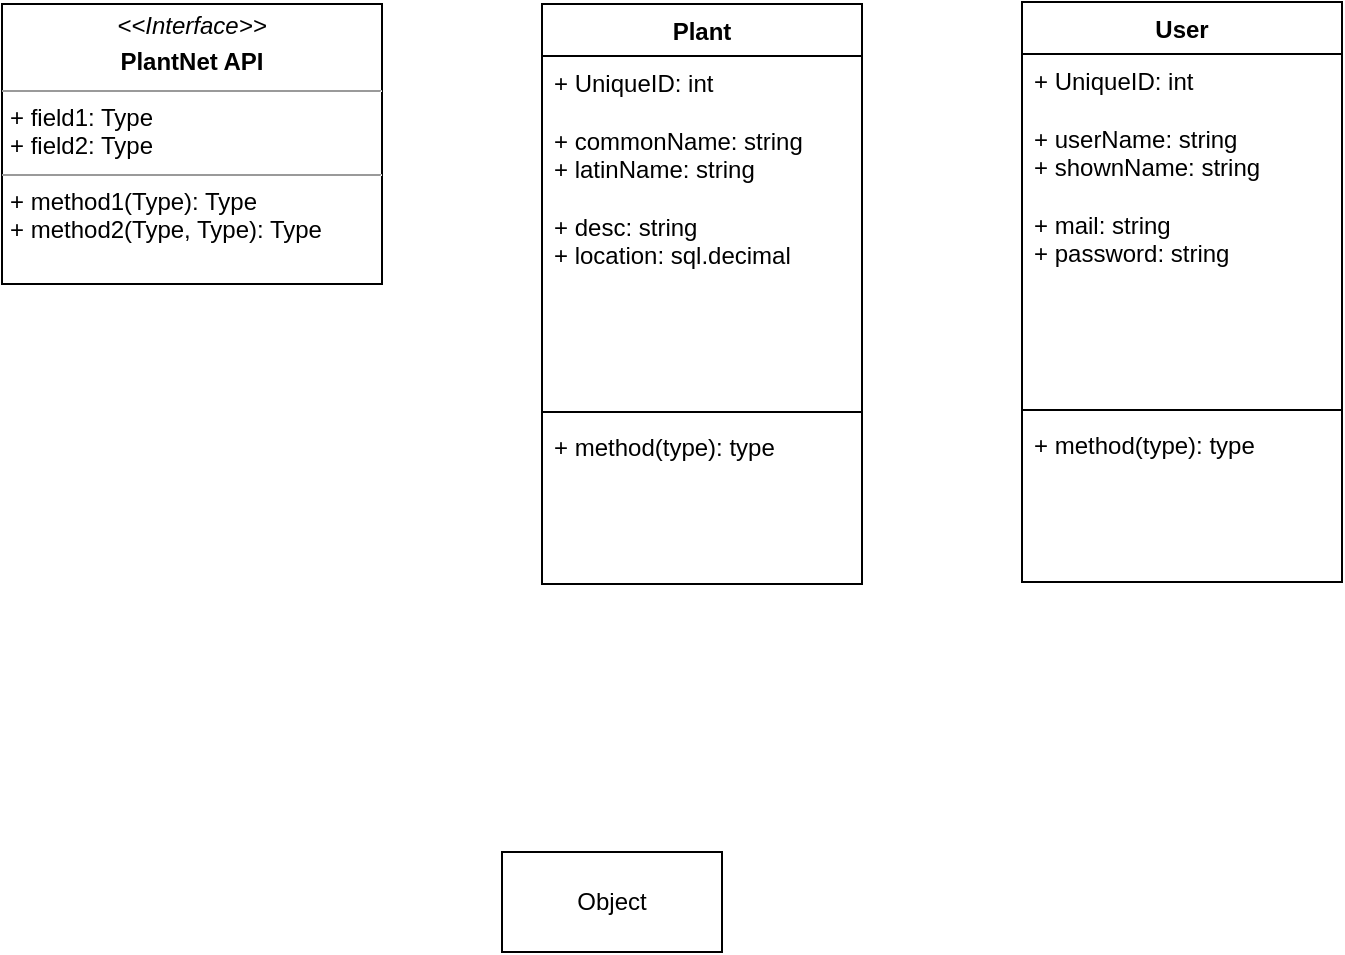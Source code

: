 <mxfile version="26.2.3">
  <diagram name="Page-1" id="6133507b-19e7-1e82-6fc7-422aa6c4b21f">
    <mxGraphModel dx="1508" dy="832" grid="1" gridSize="10" guides="1" tooltips="1" connect="1" arrows="1" fold="1" page="1" pageScale="1" pageWidth="1100" pageHeight="850" background="none" math="0" shadow="0">
      <root>
        <mxCell id="0" />
        <mxCell id="1" parent="0" />
        <mxCell id="b94bc138ca980ef-1" value="&lt;p style=&quot;margin:0px;margin-top:4px;text-align:center;&quot;&gt;&lt;i&gt;&amp;lt;&amp;lt;Interface&amp;gt;&amp;gt;&lt;/i&gt;&lt;/p&gt;&lt;p style=&quot;margin:0px;margin-top:4px;text-align:center;&quot;&gt;&lt;b&gt;PlantNet API&lt;/b&gt;&lt;br&gt;&lt;/p&gt;&lt;hr size=&quot;1&quot;&gt;&lt;p style=&quot;margin:0px;margin-left:4px;&quot;&gt;+ field1: Type&lt;br&gt;+ field2: Type&lt;/p&gt;&lt;hr size=&quot;1&quot;&gt;&lt;p style=&quot;margin:0px;margin-left:4px;&quot;&gt;+ method1(Type): Type&lt;br&gt;+ method2(Type, Type): Type&lt;/p&gt;" style="verticalAlign=top;align=left;overflow=fill;fontSize=12;fontFamily=Helvetica;html=1;rounded=0;shadow=0;comic=0;labelBackgroundColor=none;strokeWidth=1" parent="1" vertex="1">
          <mxGeometry x="150" y="136" width="190" height="140" as="geometry" />
        </mxCell>
        <mxCell id="fgqBVHSuxKt5ZDnQYW_P-5" value="Plant" style="swimlane;fontStyle=1;align=center;verticalAlign=top;childLayout=stackLayout;horizontal=1;startSize=26;horizontalStack=0;resizeParent=1;resizeParentMax=0;resizeLast=0;collapsible=1;marginBottom=0;whiteSpace=wrap;html=1;" vertex="1" parent="1">
          <mxGeometry x="420" y="136" width="160" height="290" as="geometry" />
        </mxCell>
        <mxCell id="fgqBVHSuxKt5ZDnQYW_P-6" value="&lt;div&gt;+ UniqueID: int&lt;/div&gt;&lt;div&gt;&lt;br&gt;&lt;/div&gt;&lt;div&gt;+ commonName: string&lt;/div&gt;&lt;div&gt;+ latinName: string&lt;/div&gt;&lt;div&gt;&lt;br&gt;&lt;/div&gt;&lt;div&gt;+ desc: string&lt;/div&gt;&lt;div&gt;+ location: sql.decimal&lt;br&gt;&lt;/div&gt;" style="text;strokeColor=none;fillColor=none;align=left;verticalAlign=top;spacingLeft=4;spacingRight=4;overflow=hidden;rotatable=0;points=[[0,0.5],[1,0.5]];portConstraint=eastwest;whiteSpace=wrap;html=1;" vertex="1" parent="fgqBVHSuxKt5ZDnQYW_P-5">
          <mxGeometry y="26" width="160" height="174" as="geometry" />
        </mxCell>
        <mxCell id="fgqBVHSuxKt5ZDnQYW_P-7" value="" style="line;strokeWidth=1;fillColor=none;align=left;verticalAlign=middle;spacingTop=-1;spacingLeft=3;spacingRight=3;rotatable=0;labelPosition=right;points=[];portConstraint=eastwest;strokeColor=inherit;" vertex="1" parent="fgqBVHSuxKt5ZDnQYW_P-5">
          <mxGeometry y="200" width="160" height="8" as="geometry" />
        </mxCell>
        <mxCell id="fgqBVHSuxKt5ZDnQYW_P-8" value="+ method(type): type" style="text;strokeColor=none;fillColor=none;align=left;verticalAlign=top;spacingLeft=4;spacingRight=4;overflow=hidden;rotatable=0;points=[[0,0.5],[1,0.5]];portConstraint=eastwest;whiteSpace=wrap;html=1;" vertex="1" parent="fgqBVHSuxKt5ZDnQYW_P-5">
          <mxGeometry y="208" width="160" height="82" as="geometry" />
        </mxCell>
        <mxCell id="fgqBVHSuxKt5ZDnQYW_P-9" value="User" style="swimlane;fontStyle=1;align=center;verticalAlign=top;childLayout=stackLayout;horizontal=1;startSize=26;horizontalStack=0;resizeParent=1;resizeParentMax=0;resizeLast=0;collapsible=1;marginBottom=0;whiteSpace=wrap;html=1;" vertex="1" parent="1">
          <mxGeometry x="660" y="135" width="160" height="290" as="geometry" />
        </mxCell>
        <mxCell id="fgqBVHSuxKt5ZDnQYW_P-10" value="&lt;div&gt;+ UniqueID: int&lt;/div&gt;&lt;div&gt;&lt;br&gt;&lt;/div&gt;&lt;div&gt;+ userName: string&lt;/div&gt;&lt;div&gt;+ shownName: string&lt;/div&gt;&lt;div&gt;&lt;br&gt;&lt;/div&gt;&lt;div&gt;+ mail: string&lt;/div&gt;&lt;div&gt;+ password: string&lt;br&gt;&lt;/div&gt;" style="text;strokeColor=none;fillColor=none;align=left;verticalAlign=top;spacingLeft=4;spacingRight=4;overflow=hidden;rotatable=0;points=[[0,0.5],[1,0.5]];portConstraint=eastwest;whiteSpace=wrap;html=1;" vertex="1" parent="fgqBVHSuxKt5ZDnQYW_P-9">
          <mxGeometry y="26" width="160" height="174" as="geometry" />
        </mxCell>
        <mxCell id="fgqBVHSuxKt5ZDnQYW_P-11" value="" style="line;strokeWidth=1;fillColor=none;align=left;verticalAlign=middle;spacingTop=-1;spacingLeft=3;spacingRight=3;rotatable=0;labelPosition=right;points=[];portConstraint=eastwest;strokeColor=inherit;" vertex="1" parent="fgqBVHSuxKt5ZDnQYW_P-9">
          <mxGeometry y="200" width="160" height="8" as="geometry" />
        </mxCell>
        <mxCell id="fgqBVHSuxKt5ZDnQYW_P-12" value="+ method(type): type" style="text;strokeColor=none;fillColor=none;align=left;verticalAlign=top;spacingLeft=4;spacingRight=4;overflow=hidden;rotatable=0;points=[[0,0.5],[1,0.5]];portConstraint=eastwest;whiteSpace=wrap;html=1;" vertex="1" parent="fgqBVHSuxKt5ZDnQYW_P-9">
          <mxGeometry y="208" width="160" height="82" as="geometry" />
        </mxCell>
        <mxCell id="fgqBVHSuxKt5ZDnQYW_P-13" value="Object" style="html=1;whiteSpace=wrap;" vertex="1" parent="1">
          <mxGeometry x="400" y="560" width="110" height="50" as="geometry" />
        </mxCell>
      </root>
    </mxGraphModel>
  </diagram>
</mxfile>
